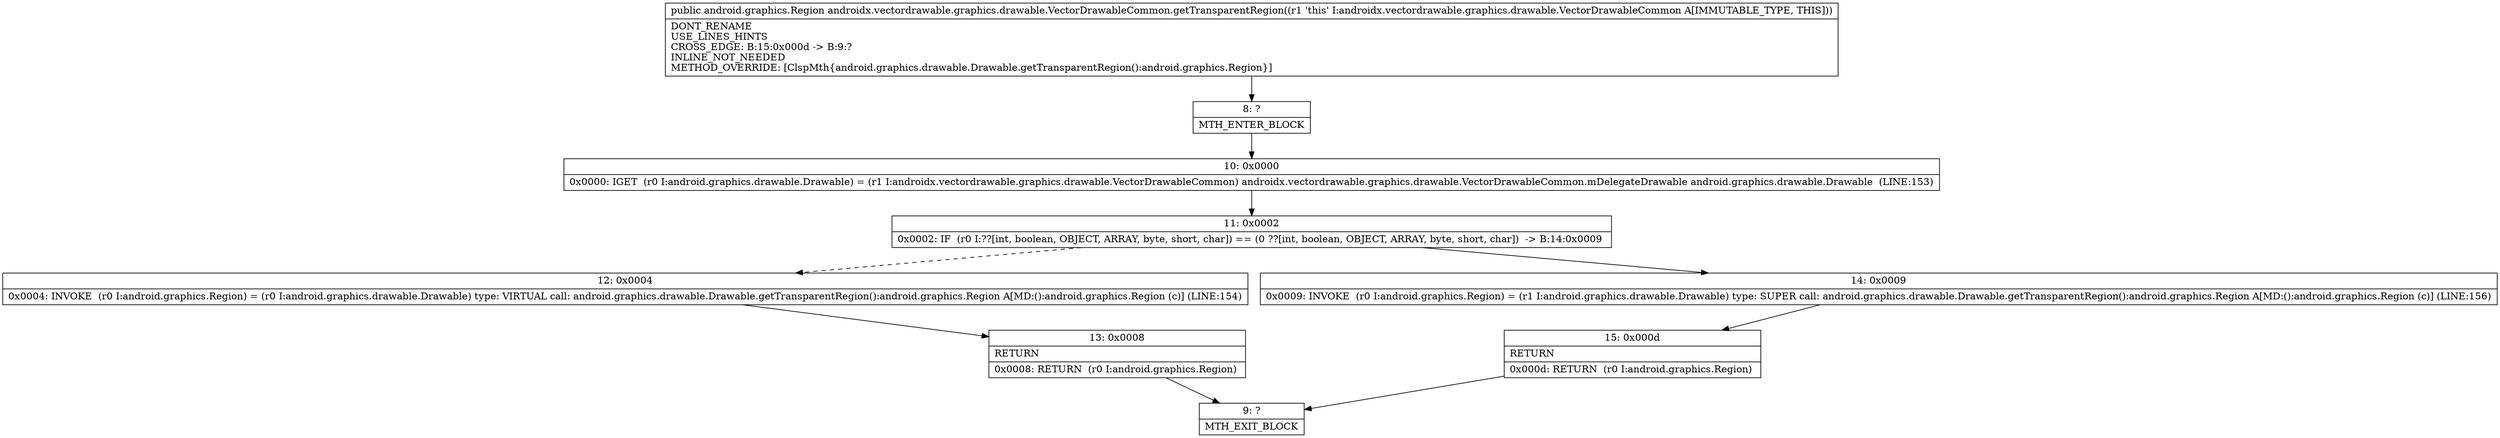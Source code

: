digraph "CFG forandroidx.vectordrawable.graphics.drawable.VectorDrawableCommon.getTransparentRegion()Landroid\/graphics\/Region;" {
Node_8 [shape=record,label="{8\:\ ?|MTH_ENTER_BLOCK\l}"];
Node_10 [shape=record,label="{10\:\ 0x0000|0x0000: IGET  (r0 I:android.graphics.drawable.Drawable) = (r1 I:androidx.vectordrawable.graphics.drawable.VectorDrawableCommon) androidx.vectordrawable.graphics.drawable.VectorDrawableCommon.mDelegateDrawable android.graphics.drawable.Drawable  (LINE:153)\l}"];
Node_11 [shape=record,label="{11\:\ 0x0002|0x0002: IF  (r0 I:??[int, boolean, OBJECT, ARRAY, byte, short, char]) == (0 ??[int, boolean, OBJECT, ARRAY, byte, short, char])  \-\> B:14:0x0009 \l}"];
Node_12 [shape=record,label="{12\:\ 0x0004|0x0004: INVOKE  (r0 I:android.graphics.Region) = (r0 I:android.graphics.drawable.Drawable) type: VIRTUAL call: android.graphics.drawable.Drawable.getTransparentRegion():android.graphics.Region A[MD:():android.graphics.Region (c)] (LINE:154)\l}"];
Node_13 [shape=record,label="{13\:\ 0x0008|RETURN\l|0x0008: RETURN  (r0 I:android.graphics.Region) \l}"];
Node_9 [shape=record,label="{9\:\ ?|MTH_EXIT_BLOCK\l}"];
Node_14 [shape=record,label="{14\:\ 0x0009|0x0009: INVOKE  (r0 I:android.graphics.Region) = (r1 I:android.graphics.drawable.Drawable) type: SUPER call: android.graphics.drawable.Drawable.getTransparentRegion():android.graphics.Region A[MD:():android.graphics.Region (c)] (LINE:156)\l}"];
Node_15 [shape=record,label="{15\:\ 0x000d|RETURN\l|0x000d: RETURN  (r0 I:android.graphics.Region) \l}"];
MethodNode[shape=record,label="{public android.graphics.Region androidx.vectordrawable.graphics.drawable.VectorDrawableCommon.getTransparentRegion((r1 'this' I:androidx.vectordrawable.graphics.drawable.VectorDrawableCommon A[IMMUTABLE_TYPE, THIS]))  | DONT_RENAME\lUSE_LINES_HINTS\lCROSS_EDGE: B:15:0x000d \-\> B:9:?\lINLINE_NOT_NEEDED\lMETHOD_OVERRIDE: [ClspMth\{android.graphics.drawable.Drawable.getTransparentRegion():android.graphics.Region\}]\l}"];
MethodNode -> Node_8;Node_8 -> Node_10;
Node_10 -> Node_11;
Node_11 -> Node_12[style=dashed];
Node_11 -> Node_14;
Node_12 -> Node_13;
Node_13 -> Node_9;
Node_14 -> Node_15;
Node_15 -> Node_9;
}

